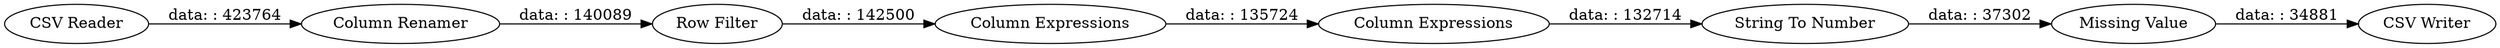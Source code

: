 digraph {
	"-7581518720797233900_24" [label="CSV Writer"]
	"-7581518720797233900_7" [label="String To Number"]
	"-7581518720797233900_22" [label="Column Expressions"]
	"-7581518720797233900_23" [label="Column Expressions"]
	"-7581518720797233900_2" [label="Column Renamer"]
	"-7581518720797233900_1" [label="CSV Reader"]
	"-7581518720797233900_8" [label="Missing Value"]
	"-7581518720797233900_10" [label="Row Filter"]
	"-7581518720797233900_2" -> "-7581518720797233900_10" [label="data: : 140089"]
	"-7581518720797233900_8" -> "-7581518720797233900_24" [label="data: : 34881"]
	"-7581518720797233900_23" -> "-7581518720797233900_7" [label="data: : 132714"]
	"-7581518720797233900_10" -> "-7581518720797233900_22" [label="data: : 142500"]
	"-7581518720797233900_22" -> "-7581518720797233900_23" [label="data: : 135724"]
	"-7581518720797233900_7" -> "-7581518720797233900_8" [label="data: : 37302"]
	"-7581518720797233900_1" -> "-7581518720797233900_2" [label="data: : 423764"]
	rankdir=LR
}
